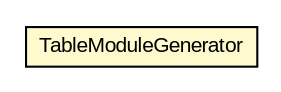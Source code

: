 #!/usr/local/bin/dot
#
# Class diagram 
# Generated by UMLGraph version R5_6-24-gf6e263 (http://www.umlgraph.org/)
#

digraph G {
	edge [fontname="arial",fontsize=10,labelfontname="arial",labelfontsize=10];
	node [fontname="arial",fontsize=10,shape=plaintext];
	nodesep=0.25;
	ranksep=0.5;
	// net.trajano.apt.jpa.internal.TableModuleGenerator
	c39 [label=<<table title="net.trajano.apt.jpa.internal.TableModuleGenerator" border="0" cellborder="1" cellspacing="0" cellpadding="2" port="p" bgcolor="lemonChiffon" href="./TableModuleGenerator.html">
		<tr><td><table border="0" cellspacing="0" cellpadding="1">
<tr><td align="center" balign="center"> TableModuleGenerator </td></tr>
		</table></td></tr>
		</table>>, URL="./TableModuleGenerator.html", fontname="arial", fontcolor="black", fontsize=10.0];
}

